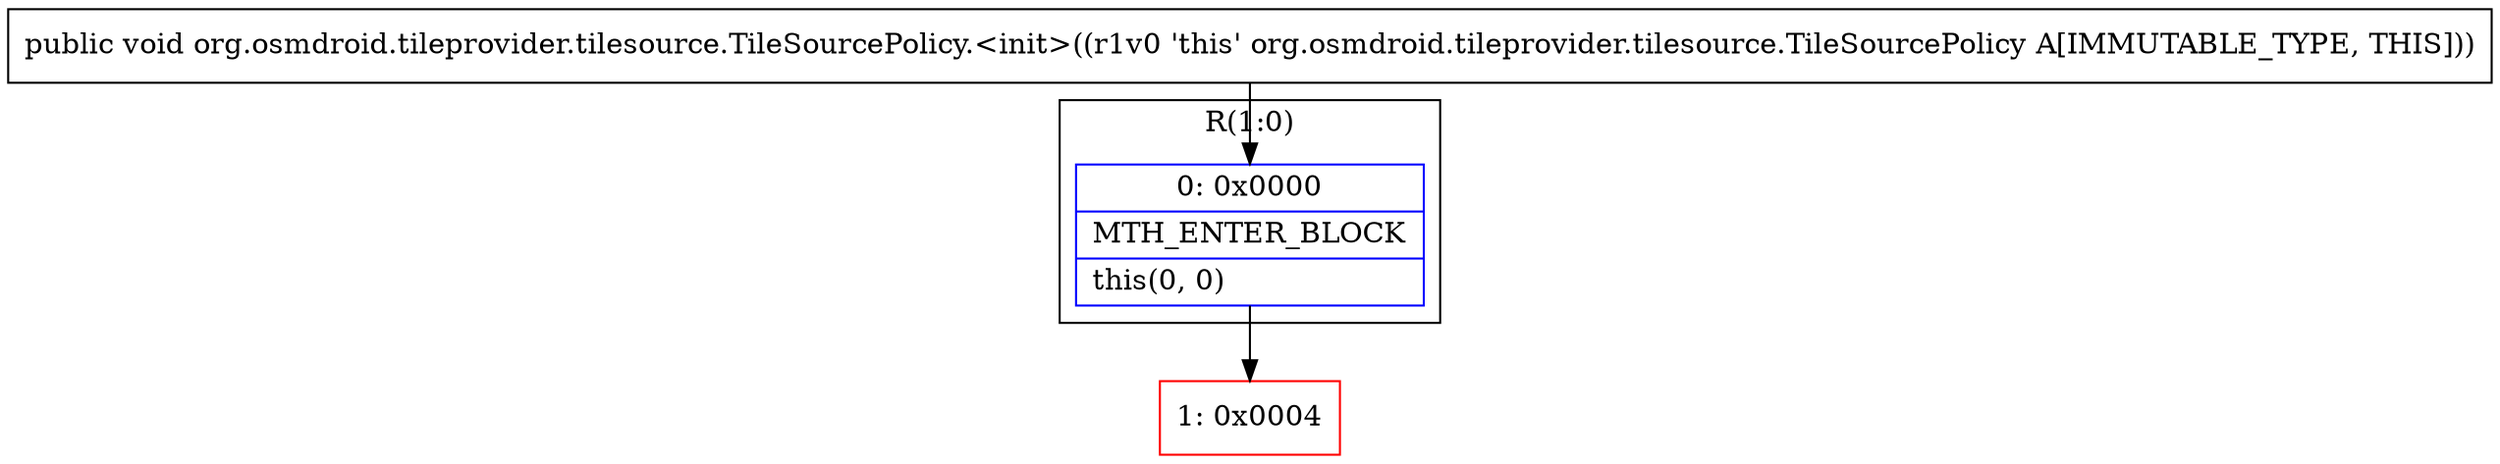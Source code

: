 digraph "CFG fororg.osmdroid.tileprovider.tilesource.TileSourcePolicy.\<init\>()V" {
subgraph cluster_Region_1636930873 {
label = "R(1:0)";
node [shape=record,color=blue];
Node_0 [shape=record,label="{0\:\ 0x0000|MTH_ENTER_BLOCK\l|this(0, 0)\l}"];
}
Node_1 [shape=record,color=red,label="{1\:\ 0x0004}"];
MethodNode[shape=record,label="{public void org.osmdroid.tileprovider.tilesource.TileSourcePolicy.\<init\>((r1v0 'this' org.osmdroid.tileprovider.tilesource.TileSourcePolicy A[IMMUTABLE_TYPE, THIS])) }"];
MethodNode -> Node_0;
Node_0 -> Node_1;
}

